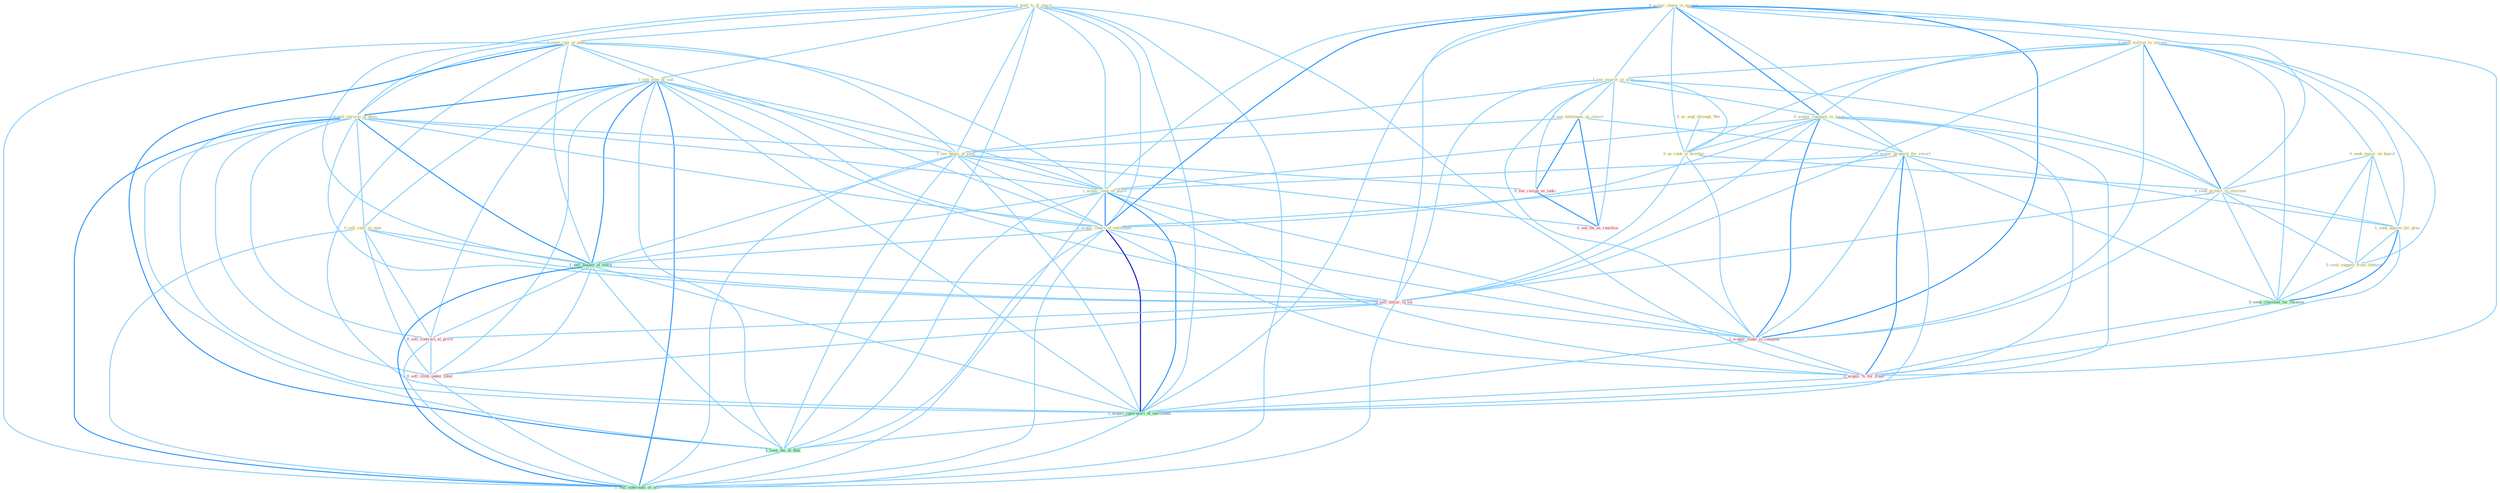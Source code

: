 Graph G{ 
    node
    [shape=polygon,style=filled,width=.5,height=.06,color="#BDFCC9",fixedsize=true,fontsize=4,
    fontcolor="#2f4f4f"];
    {node
    [color="#ffffe0", fontcolor="#8b7d6b"] "1_hold_%_of_share " "0_acquir_share_in_market " "1_seek_million_in_increas " "1_see_improv_in_area " "0_acquir_compani_in_swap " "0_seek_major_on_board " "0_us_angl_through_'80s " "1_seen_copi_of_paper " "1_sell_type_of_suit " "0_us_rank_in_brochur " "1_sell_version_of_devic " "0_seek_protect_in_yearnum " "0_see_entitynam_as_resort " "0_acquir_properti_for_resort " "0_sell_cattl_to_oper " "1_see_begin_of_shift " "1_seek_approv_for_plan " "1_acquir_sens_of_place " "0_seek_suggest_from_lobbyist " "1_acquir_share_of_entitynam "}
{node [color="#fff0f5", fontcolor="#b22222"] "0_sell_dollar_in_lot " "0_see_resign_as_indic " "1_acquir_stake_in_compani " "0_acquir_%_for_franc " "0_sell_contract_at_price " "0_sell_cloth_under_label " "0_see_thi_as_reaction "}
edge [color="#B0E2FF"];

	"1_hold_%_of_share " -- "1_seen_copi_of_paper " [w="1", color="#87cefa" ];
	"1_hold_%_of_share " -- "1_sell_type_of_suit " [w="1", color="#87cefa" ];
	"1_hold_%_of_share " -- "1_sell_version_of_devic " [w="1", color="#87cefa" ];
	"1_hold_%_of_share " -- "1_see_begin_of_shift " [w="1", color="#87cefa" ];
	"1_hold_%_of_share " -- "1_acquir_sens_of_place " [w="1", color="#87cefa" ];
	"1_hold_%_of_share " -- "1_acquir_share_of_entitynam " [w="1", color="#87cefa" ];
	"1_hold_%_of_share " -- "1_sell_basket_of_stock " [w="1", color="#87cefa" ];
	"1_hold_%_of_share " -- "0_acquir_%_for_franc " [w="1", color="#87cefa" ];
	"1_hold_%_of_share " -- "1_acquir_laboratori_of_entitynam " [w="1", color="#87cefa" ];
	"1_hold_%_of_share " -- "1_seen_the_of_that " [w="1", color="#87cefa" ];
	"1_hold_%_of_share " -- "1_sell_othernum_of_offic " [w="1", color="#87cefa" ];
	"0_acquir_share_in_market " -- "1_seek_million_in_increas " [w="1", color="#87cefa" ];
	"0_acquir_share_in_market " -- "1_see_improv_in_area " [w="1", color="#87cefa" ];
	"0_acquir_share_in_market " -- "0_acquir_compani_in_swap " [w="2", color="#1e90ff" , len=0.8];
	"0_acquir_share_in_market " -- "0_us_rank_in_brochur " [w="1", color="#87cefa" ];
	"0_acquir_share_in_market " -- "0_seek_protect_in_yearnum " [w="1", color="#87cefa" ];
	"0_acquir_share_in_market " -- "0_acquir_properti_for_resort " [w="1", color="#87cefa" ];
	"0_acquir_share_in_market " -- "1_acquir_sens_of_place " [w="1", color="#87cefa" ];
	"0_acquir_share_in_market " -- "1_acquir_share_of_entitynam " [w="2", color="#1e90ff" , len=0.8];
	"0_acquir_share_in_market " -- "0_sell_dollar_in_lot " [w="1", color="#87cefa" ];
	"0_acquir_share_in_market " -- "1_acquir_stake_in_compani " [w="2", color="#1e90ff" , len=0.8];
	"0_acquir_share_in_market " -- "0_acquir_%_for_franc " [w="1", color="#87cefa" ];
	"0_acquir_share_in_market " -- "1_acquir_laboratori_of_entitynam " [w="1", color="#87cefa" ];
	"1_seek_million_in_increas " -- "1_see_improv_in_area " [w="1", color="#87cefa" ];
	"1_seek_million_in_increas " -- "0_acquir_compani_in_swap " [w="1", color="#87cefa" ];
	"1_seek_million_in_increas " -- "0_seek_major_on_board " [w="1", color="#87cefa" ];
	"1_seek_million_in_increas " -- "0_us_rank_in_brochur " [w="1", color="#87cefa" ];
	"1_seek_million_in_increas " -- "0_seek_protect_in_yearnum " [w="2", color="#1e90ff" , len=0.8];
	"1_seek_million_in_increas " -- "1_seek_approv_for_plan " [w="1", color="#87cefa" ];
	"1_seek_million_in_increas " -- "0_seek_suggest_from_lobbyist " [w="1", color="#87cefa" ];
	"1_seek_million_in_increas " -- "0_seek_classmat_for_reunion " [w="1", color="#87cefa" ];
	"1_seek_million_in_increas " -- "0_sell_dollar_in_lot " [w="1", color="#87cefa" ];
	"1_seek_million_in_increas " -- "1_acquir_stake_in_compani " [w="1", color="#87cefa" ];
	"1_see_improv_in_area " -- "0_acquir_compani_in_swap " [w="1", color="#87cefa" ];
	"1_see_improv_in_area " -- "0_us_rank_in_brochur " [w="1", color="#87cefa" ];
	"1_see_improv_in_area " -- "0_seek_protect_in_yearnum " [w="1", color="#87cefa" ];
	"1_see_improv_in_area " -- "0_see_entitynam_as_resort " [w="1", color="#87cefa" ];
	"1_see_improv_in_area " -- "1_see_begin_of_shift " [w="1", color="#87cefa" ];
	"1_see_improv_in_area " -- "0_sell_dollar_in_lot " [w="1", color="#87cefa" ];
	"1_see_improv_in_area " -- "0_see_resign_as_indic " [w="1", color="#87cefa" ];
	"1_see_improv_in_area " -- "1_acquir_stake_in_compani " [w="1", color="#87cefa" ];
	"1_see_improv_in_area " -- "0_see_thi_as_reaction " [w="1", color="#87cefa" ];
	"0_acquir_compani_in_swap " -- "0_us_rank_in_brochur " [w="1", color="#87cefa" ];
	"0_acquir_compani_in_swap " -- "0_seek_protect_in_yearnum " [w="1", color="#87cefa" ];
	"0_acquir_compani_in_swap " -- "0_acquir_properti_for_resort " [w="1", color="#87cefa" ];
	"0_acquir_compani_in_swap " -- "1_acquir_sens_of_place " [w="1", color="#87cefa" ];
	"0_acquir_compani_in_swap " -- "1_acquir_share_of_entitynam " [w="1", color="#87cefa" ];
	"0_acquir_compani_in_swap " -- "0_sell_dollar_in_lot " [w="1", color="#87cefa" ];
	"0_acquir_compani_in_swap " -- "1_acquir_stake_in_compani " [w="2", color="#1e90ff" , len=0.8];
	"0_acquir_compani_in_swap " -- "0_acquir_%_for_franc " [w="1", color="#87cefa" ];
	"0_acquir_compani_in_swap " -- "1_acquir_laboratori_of_entitynam " [w="1", color="#87cefa" ];
	"0_seek_major_on_board " -- "0_seek_protect_in_yearnum " [w="1", color="#87cefa" ];
	"0_seek_major_on_board " -- "1_seek_approv_for_plan " [w="1", color="#87cefa" ];
	"0_seek_major_on_board " -- "0_seek_suggest_from_lobbyist " [w="1", color="#87cefa" ];
	"0_seek_major_on_board " -- "0_seek_classmat_for_reunion " [w="1", color="#87cefa" ];
	"0_us_angl_through_'80s " -- "0_us_rank_in_brochur " [w="1", color="#87cefa" ];
	"1_seen_copi_of_paper " -- "1_sell_type_of_suit " [w="1", color="#87cefa" ];
	"1_seen_copi_of_paper " -- "1_sell_version_of_devic " [w="1", color="#87cefa" ];
	"1_seen_copi_of_paper " -- "1_see_begin_of_shift " [w="1", color="#87cefa" ];
	"1_seen_copi_of_paper " -- "1_acquir_sens_of_place " [w="1", color="#87cefa" ];
	"1_seen_copi_of_paper " -- "1_acquir_share_of_entitynam " [w="1", color="#87cefa" ];
	"1_seen_copi_of_paper " -- "1_sell_basket_of_stock " [w="1", color="#87cefa" ];
	"1_seen_copi_of_paper " -- "1_acquir_laboratori_of_entitynam " [w="1", color="#87cefa" ];
	"1_seen_copi_of_paper " -- "1_seen_the_of_that " [w="2", color="#1e90ff" , len=0.8];
	"1_seen_copi_of_paper " -- "1_sell_othernum_of_offic " [w="1", color="#87cefa" ];
	"1_sell_type_of_suit " -- "1_sell_version_of_devic " [w="2", color="#1e90ff" , len=0.8];
	"1_sell_type_of_suit " -- "0_sell_cattl_to_oper " [w="1", color="#87cefa" ];
	"1_sell_type_of_suit " -- "1_see_begin_of_shift " [w="1", color="#87cefa" ];
	"1_sell_type_of_suit " -- "1_acquir_sens_of_place " [w="1", color="#87cefa" ];
	"1_sell_type_of_suit " -- "1_acquir_share_of_entitynam " [w="1", color="#87cefa" ];
	"1_sell_type_of_suit " -- "1_sell_basket_of_stock " [w="2", color="#1e90ff" , len=0.8];
	"1_sell_type_of_suit " -- "0_sell_dollar_in_lot " [w="1", color="#87cefa" ];
	"1_sell_type_of_suit " -- "0_sell_contract_at_price " [w="1", color="#87cefa" ];
	"1_sell_type_of_suit " -- "1_acquir_laboratori_of_entitynam " [w="1", color="#87cefa" ];
	"1_sell_type_of_suit " -- "0_sell_cloth_under_label " [w="1", color="#87cefa" ];
	"1_sell_type_of_suit " -- "1_seen_the_of_that " [w="1", color="#87cefa" ];
	"1_sell_type_of_suit " -- "1_sell_othernum_of_offic " [w="2", color="#1e90ff" , len=0.8];
	"0_us_rank_in_brochur " -- "0_seek_protect_in_yearnum " [w="1", color="#87cefa" ];
	"0_us_rank_in_brochur " -- "0_sell_dollar_in_lot " [w="1", color="#87cefa" ];
	"0_us_rank_in_brochur " -- "1_acquir_stake_in_compani " [w="1", color="#87cefa" ];
	"1_sell_version_of_devic " -- "0_sell_cattl_to_oper " [w="1", color="#87cefa" ];
	"1_sell_version_of_devic " -- "1_see_begin_of_shift " [w="1", color="#87cefa" ];
	"1_sell_version_of_devic " -- "1_acquir_sens_of_place " [w="1", color="#87cefa" ];
	"1_sell_version_of_devic " -- "1_acquir_share_of_entitynam " [w="1", color="#87cefa" ];
	"1_sell_version_of_devic " -- "1_sell_basket_of_stock " [w="2", color="#1e90ff" , len=0.8];
	"1_sell_version_of_devic " -- "0_sell_dollar_in_lot " [w="1", color="#87cefa" ];
	"1_sell_version_of_devic " -- "0_sell_contract_at_price " [w="1", color="#87cefa" ];
	"1_sell_version_of_devic " -- "1_acquir_laboratori_of_entitynam " [w="1", color="#87cefa" ];
	"1_sell_version_of_devic " -- "0_sell_cloth_under_label " [w="1", color="#87cefa" ];
	"1_sell_version_of_devic " -- "1_seen_the_of_that " [w="1", color="#87cefa" ];
	"1_sell_version_of_devic " -- "1_sell_othernum_of_offic " [w="2", color="#1e90ff" , len=0.8];
	"0_seek_protect_in_yearnum " -- "1_seek_approv_for_plan " [w="1", color="#87cefa" ];
	"0_seek_protect_in_yearnum " -- "0_seek_suggest_from_lobbyist " [w="1", color="#87cefa" ];
	"0_seek_protect_in_yearnum " -- "0_seek_classmat_for_reunion " [w="1", color="#87cefa" ];
	"0_seek_protect_in_yearnum " -- "0_sell_dollar_in_lot " [w="1", color="#87cefa" ];
	"0_seek_protect_in_yearnum " -- "1_acquir_stake_in_compani " [w="1", color="#87cefa" ];
	"0_see_entitynam_as_resort " -- "0_acquir_properti_for_resort " [w="1", color="#87cefa" ];
	"0_see_entitynam_as_resort " -- "1_see_begin_of_shift " [w="1", color="#87cefa" ];
	"0_see_entitynam_as_resort " -- "0_see_resign_as_indic " [w="2", color="#1e90ff" , len=0.8];
	"0_see_entitynam_as_resort " -- "0_see_thi_as_reaction " [w="2", color="#1e90ff" , len=0.8];
	"0_acquir_properti_for_resort " -- "1_seek_approv_for_plan " [w="1", color="#87cefa" ];
	"0_acquir_properti_for_resort " -- "1_acquir_sens_of_place " [w="1", color="#87cefa" ];
	"0_acquir_properti_for_resort " -- "1_acquir_share_of_entitynam " [w="1", color="#87cefa" ];
	"0_acquir_properti_for_resort " -- "0_seek_classmat_for_reunion " [w="1", color="#87cefa" ];
	"0_acquir_properti_for_resort " -- "1_acquir_stake_in_compani " [w="1", color="#87cefa" ];
	"0_acquir_properti_for_resort " -- "0_acquir_%_for_franc " [w="2", color="#1e90ff" , len=0.8];
	"0_acquir_properti_for_resort " -- "1_acquir_laboratori_of_entitynam " [w="1", color="#87cefa" ];
	"0_sell_cattl_to_oper " -- "1_sell_basket_of_stock " [w="1", color="#87cefa" ];
	"0_sell_cattl_to_oper " -- "0_sell_dollar_in_lot " [w="1", color="#87cefa" ];
	"0_sell_cattl_to_oper " -- "0_sell_contract_at_price " [w="1", color="#87cefa" ];
	"0_sell_cattl_to_oper " -- "0_sell_cloth_under_label " [w="1", color="#87cefa" ];
	"0_sell_cattl_to_oper " -- "1_sell_othernum_of_offic " [w="1", color="#87cefa" ];
	"1_see_begin_of_shift " -- "1_acquir_sens_of_place " [w="1", color="#87cefa" ];
	"1_see_begin_of_shift " -- "1_acquir_share_of_entitynam " [w="1", color="#87cefa" ];
	"1_see_begin_of_shift " -- "1_sell_basket_of_stock " [w="1", color="#87cefa" ];
	"1_see_begin_of_shift " -- "0_see_resign_as_indic " [w="1", color="#87cefa" ];
	"1_see_begin_of_shift " -- "1_acquir_laboratori_of_entitynam " [w="1", color="#87cefa" ];
	"1_see_begin_of_shift " -- "1_seen_the_of_that " [w="1", color="#87cefa" ];
	"1_see_begin_of_shift " -- "1_sell_othernum_of_offic " [w="1", color="#87cefa" ];
	"1_see_begin_of_shift " -- "0_see_thi_as_reaction " [w="1", color="#87cefa" ];
	"1_seek_approv_for_plan " -- "0_seek_suggest_from_lobbyist " [w="1", color="#87cefa" ];
	"1_seek_approv_for_plan " -- "0_seek_classmat_for_reunion " [w="2", color="#1e90ff" , len=0.8];
	"1_seek_approv_for_plan " -- "0_acquir_%_for_franc " [w="1", color="#87cefa" ];
	"1_acquir_sens_of_place " -- "1_acquir_share_of_entitynam " [w="2", color="#1e90ff" , len=0.8];
	"1_acquir_sens_of_place " -- "1_sell_basket_of_stock " [w="1", color="#87cefa" ];
	"1_acquir_sens_of_place " -- "1_acquir_stake_in_compani " [w="1", color="#87cefa" ];
	"1_acquir_sens_of_place " -- "0_acquir_%_for_franc " [w="1", color="#87cefa" ];
	"1_acquir_sens_of_place " -- "1_acquir_laboratori_of_entitynam " [w="2", color="#1e90ff" , len=0.8];
	"1_acquir_sens_of_place " -- "1_seen_the_of_that " [w="1", color="#87cefa" ];
	"1_acquir_sens_of_place " -- "1_sell_othernum_of_offic " [w="1", color="#87cefa" ];
	"0_seek_suggest_from_lobbyist " -- "0_seek_classmat_for_reunion " [w="1", color="#87cefa" ];
	"1_acquir_share_of_entitynam " -- "1_sell_basket_of_stock " [w="1", color="#87cefa" ];
	"1_acquir_share_of_entitynam " -- "1_acquir_stake_in_compani " [w="1", color="#87cefa" ];
	"1_acquir_share_of_entitynam " -- "0_acquir_%_for_franc " [w="1", color="#87cefa" ];
	"1_acquir_share_of_entitynam " -- "1_acquir_laboratori_of_entitynam " [w="3", color="#0000cd" , len=0.6];
	"1_acquir_share_of_entitynam " -- "1_seen_the_of_that " [w="1", color="#87cefa" ];
	"1_acquir_share_of_entitynam " -- "1_sell_othernum_of_offic " [w="1", color="#87cefa" ];
	"0_seek_classmat_for_reunion " -- "0_acquir_%_for_franc " [w="1", color="#87cefa" ];
	"1_sell_basket_of_stock " -- "0_sell_dollar_in_lot " [w="1", color="#87cefa" ];
	"1_sell_basket_of_stock " -- "0_sell_contract_at_price " [w="1", color="#87cefa" ];
	"1_sell_basket_of_stock " -- "1_acquir_laboratori_of_entitynam " [w="1", color="#87cefa" ];
	"1_sell_basket_of_stock " -- "0_sell_cloth_under_label " [w="1", color="#87cefa" ];
	"1_sell_basket_of_stock " -- "1_seen_the_of_that " [w="1", color="#87cefa" ];
	"1_sell_basket_of_stock " -- "1_sell_othernum_of_offic " [w="2", color="#1e90ff" , len=0.8];
	"0_sell_dollar_in_lot " -- "1_acquir_stake_in_compani " [w="1", color="#87cefa" ];
	"0_sell_dollar_in_lot " -- "0_sell_contract_at_price " [w="1", color="#87cefa" ];
	"0_sell_dollar_in_lot " -- "0_sell_cloth_under_label " [w="1", color="#87cefa" ];
	"0_sell_dollar_in_lot " -- "1_sell_othernum_of_offic " [w="1", color="#87cefa" ];
	"0_see_resign_as_indic " -- "0_see_thi_as_reaction " [w="2", color="#1e90ff" , len=0.8];
	"1_acquir_stake_in_compani " -- "0_acquir_%_for_franc " [w="1", color="#87cefa" ];
	"1_acquir_stake_in_compani " -- "1_acquir_laboratori_of_entitynam " [w="1", color="#87cefa" ];
	"0_acquir_%_for_franc " -- "1_acquir_laboratori_of_entitynam " [w="1", color="#87cefa" ];
	"0_sell_contract_at_price " -- "0_sell_cloth_under_label " [w="1", color="#87cefa" ];
	"0_sell_contract_at_price " -- "1_sell_othernum_of_offic " [w="1", color="#87cefa" ];
	"1_acquir_laboratori_of_entitynam " -- "1_seen_the_of_that " [w="1", color="#87cefa" ];
	"1_acquir_laboratori_of_entitynam " -- "1_sell_othernum_of_offic " [w="1", color="#87cefa" ];
	"0_sell_cloth_under_label " -- "1_sell_othernum_of_offic " [w="1", color="#87cefa" ];
	"1_seen_the_of_that " -- "1_sell_othernum_of_offic " [w="1", color="#87cefa" ];
}